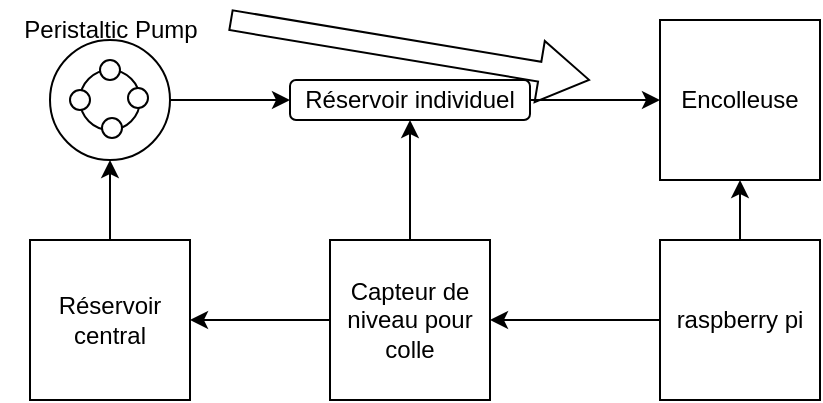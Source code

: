 <mxfile version="26.0.10">
  <diagram name="Page-1" id="dKGNPrQp20S2oc_OehTf">
    <mxGraphModel dx="600" dy="386" grid="1" gridSize="10" guides="1" tooltips="1" connect="1" arrows="1" fold="1" page="1" pageScale="1" pageWidth="850" pageHeight="1100" math="0" shadow="0">
      <root>
        <mxCell id="0" />
        <mxCell id="1" parent="0" />
        <mxCell id="X8hCXNgWhETL42D7RwJg-40" style="edgeStyle=orthogonalEdgeStyle;rounded=0;orthogonalLoop=1;jettySize=auto;html=1;entryX=0.5;entryY=1;entryDx=0;entryDy=0;" parent="1" source="X8hCXNgWhETL42D7RwJg-11" target="X8hCXNgWhETL42D7RwJg-16" edge="1">
          <mxGeometry relative="1" as="geometry" />
        </mxCell>
        <mxCell id="X8hCXNgWhETL42D7RwJg-11" value="Réservoir central" style="whiteSpace=wrap;html=1;aspect=fixed;" parent="1" vertex="1">
          <mxGeometry x="70" y="600" width="80" height="80" as="geometry" />
        </mxCell>
        <mxCell id="X8hCXNgWhETL42D7RwJg-26" value="" style="group" parent="1" vertex="1" connectable="0">
          <mxGeometry x="80" y="500.0" width="60" height="60" as="geometry" />
        </mxCell>
        <mxCell id="X8hCXNgWhETL42D7RwJg-16" value="" style="ellipse;whiteSpace=wrap;html=1;aspect=fixed;" parent="X8hCXNgWhETL42D7RwJg-26" vertex="1">
          <mxGeometry width="60" height="60" as="geometry" />
        </mxCell>
        <mxCell id="X8hCXNgWhETL42D7RwJg-18" value="" style="ellipse;whiteSpace=wrap;html=1;aspect=fixed;" parent="X8hCXNgWhETL42D7RwJg-26" vertex="1">
          <mxGeometry x="15" y="15" width="30" height="30" as="geometry" />
        </mxCell>
        <mxCell id="X8hCXNgWhETL42D7RwJg-19" value="" style="ellipse;whiteSpace=wrap;html=1;aspect=fixed;" parent="X8hCXNgWhETL42D7RwJg-26" vertex="1">
          <mxGeometry x="25" y="10" width="10" height="10" as="geometry" />
        </mxCell>
        <mxCell id="X8hCXNgWhETL42D7RwJg-20" value="" style="ellipse;whiteSpace=wrap;html=1;aspect=fixed;" parent="X8hCXNgWhETL42D7RwJg-26" vertex="1">
          <mxGeometry x="10" y="25" width="10" height="10" as="geometry" />
        </mxCell>
        <mxCell id="X8hCXNgWhETL42D7RwJg-21" value="" style="ellipse;whiteSpace=wrap;html=1;aspect=fixed;" parent="X8hCXNgWhETL42D7RwJg-26" vertex="1">
          <mxGeometry x="39" y="24" width="10" height="10" as="geometry" />
        </mxCell>
        <mxCell id="X8hCXNgWhETL42D7RwJg-23" value="" style="ellipse;whiteSpace=wrap;html=1;aspect=fixed;" parent="X8hCXNgWhETL42D7RwJg-26" vertex="1">
          <mxGeometry x="26" y="39" width="10" height="10" as="geometry" />
        </mxCell>
        <mxCell id="X8hCXNgWhETL42D7RwJg-27" value="Peristaltic Pump" style="text;html=1;align=center;verticalAlign=middle;resizable=0;points=[];autosize=1;strokeColor=none;fillColor=none;" parent="1" vertex="1">
          <mxGeometry x="55" y="480" width="110" height="30" as="geometry" />
        </mxCell>
        <mxCell id="X8hCXNgWhETL42D7RwJg-28" value="Encolleuse" style="whiteSpace=wrap;html=1;aspect=fixed;" parent="1" vertex="1">
          <mxGeometry x="385" y="490" width="80" height="80" as="geometry" />
        </mxCell>
        <mxCell id="X8hCXNgWhETL42D7RwJg-39" style="edgeStyle=orthogonalEdgeStyle;rounded=0;orthogonalLoop=1;jettySize=auto;html=1;entryX=1;entryY=0.5;entryDx=0;entryDy=0;" parent="1" source="X8hCXNgWhETL42D7RwJg-34" target="X8hCXNgWhETL42D7RwJg-38" edge="1">
          <mxGeometry relative="1" as="geometry" />
        </mxCell>
        <mxCell id="X8hCXNgWhETL42D7RwJg-46" style="edgeStyle=orthogonalEdgeStyle;rounded=0;orthogonalLoop=1;jettySize=auto;html=1;entryX=0.5;entryY=1;entryDx=0;entryDy=0;" parent="1" source="X8hCXNgWhETL42D7RwJg-34" target="X8hCXNgWhETL42D7RwJg-28" edge="1">
          <mxGeometry relative="1" as="geometry" />
        </mxCell>
        <mxCell id="X8hCXNgWhETL42D7RwJg-34" value="raspberry pi" style="whiteSpace=wrap;html=1;aspect=fixed;" parent="1" vertex="1">
          <mxGeometry x="385" y="600" width="80" height="80" as="geometry" />
        </mxCell>
        <mxCell id="cMOBOkx_437ZodWoVgSr-1" style="edgeStyle=orthogonalEdgeStyle;rounded=0;orthogonalLoop=1;jettySize=auto;html=1;entryX=0.5;entryY=1;entryDx=0;entryDy=0;" parent="1" source="X8hCXNgWhETL42D7RwJg-38" target="X8hCXNgWhETL42D7RwJg-41" edge="1">
          <mxGeometry relative="1" as="geometry" />
        </mxCell>
        <mxCell id="cMOBOkx_437ZodWoVgSr-3" style="edgeStyle=orthogonalEdgeStyle;rounded=0;orthogonalLoop=1;jettySize=auto;html=1;" parent="1" source="X8hCXNgWhETL42D7RwJg-38" target="X8hCXNgWhETL42D7RwJg-11" edge="1">
          <mxGeometry relative="1" as="geometry" />
        </mxCell>
        <mxCell id="X8hCXNgWhETL42D7RwJg-38" value="Capteur de niveau pour colle" style="whiteSpace=wrap;html=1;aspect=fixed;" parent="1" vertex="1">
          <mxGeometry x="220.0" y="600" width="80" height="80" as="geometry" />
        </mxCell>
        <mxCell id="X8hCXNgWhETL42D7RwJg-43" style="edgeStyle=orthogonalEdgeStyle;rounded=0;orthogonalLoop=1;jettySize=auto;html=1;entryX=0;entryY=0.5;entryDx=0;entryDy=0;" parent="1" source="X8hCXNgWhETL42D7RwJg-41" target="X8hCXNgWhETL42D7RwJg-28" edge="1">
          <mxGeometry relative="1" as="geometry" />
        </mxCell>
        <mxCell id="X8hCXNgWhETL42D7RwJg-41" value="Réservoir individuel" style="rounded=1;whiteSpace=wrap;html=1;" parent="1" vertex="1">
          <mxGeometry x="200" y="520" width="120" height="20" as="geometry" />
        </mxCell>
        <mxCell id="X8hCXNgWhETL42D7RwJg-42" style="edgeStyle=orthogonalEdgeStyle;rounded=0;orthogonalLoop=1;jettySize=auto;html=1;entryX=0;entryY=0.5;entryDx=0;entryDy=0;" parent="1" source="X8hCXNgWhETL42D7RwJg-16" target="X8hCXNgWhETL42D7RwJg-41" edge="1">
          <mxGeometry relative="1" as="geometry" />
        </mxCell>
        <mxCell id="mcXInol9gUDdHg6yn5vd-3" value="" style="shape=flexArrow;endArrow=classic;html=1;rounded=0;fontSize=12;startSize=8;endSize=8;curved=1;" edge="1" parent="1">
          <mxGeometry width="50" height="50" relative="1" as="geometry">
            <mxPoint x="170" y="490" as="sourcePoint" />
            <mxPoint x="350" y="520" as="targetPoint" />
          </mxGeometry>
        </mxCell>
      </root>
    </mxGraphModel>
  </diagram>
</mxfile>
